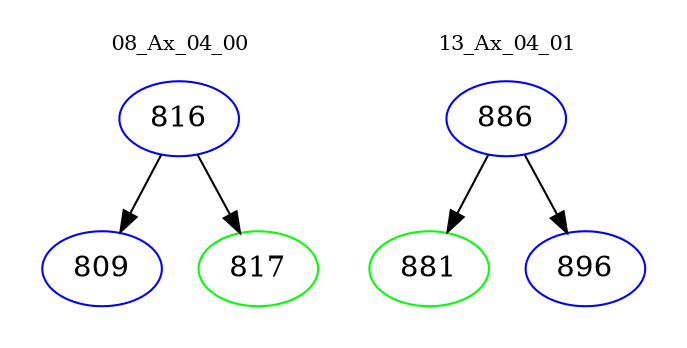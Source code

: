 digraph{
subgraph cluster_0 {
color = white
label = "08_Ax_04_00";
fontsize=10;
T0_816 [label="816", color="blue"]
T0_816 -> T0_809 [color="black"]
T0_809 [label="809", color="blue"]
T0_816 -> T0_817 [color="black"]
T0_817 [label="817", color="green"]
}
subgraph cluster_1 {
color = white
label = "13_Ax_04_01";
fontsize=10;
T1_886 [label="886", color="blue"]
T1_886 -> T1_881 [color="black"]
T1_881 [label="881", color="green"]
T1_886 -> T1_896 [color="black"]
T1_896 [label="896", color="blue"]
}
}
